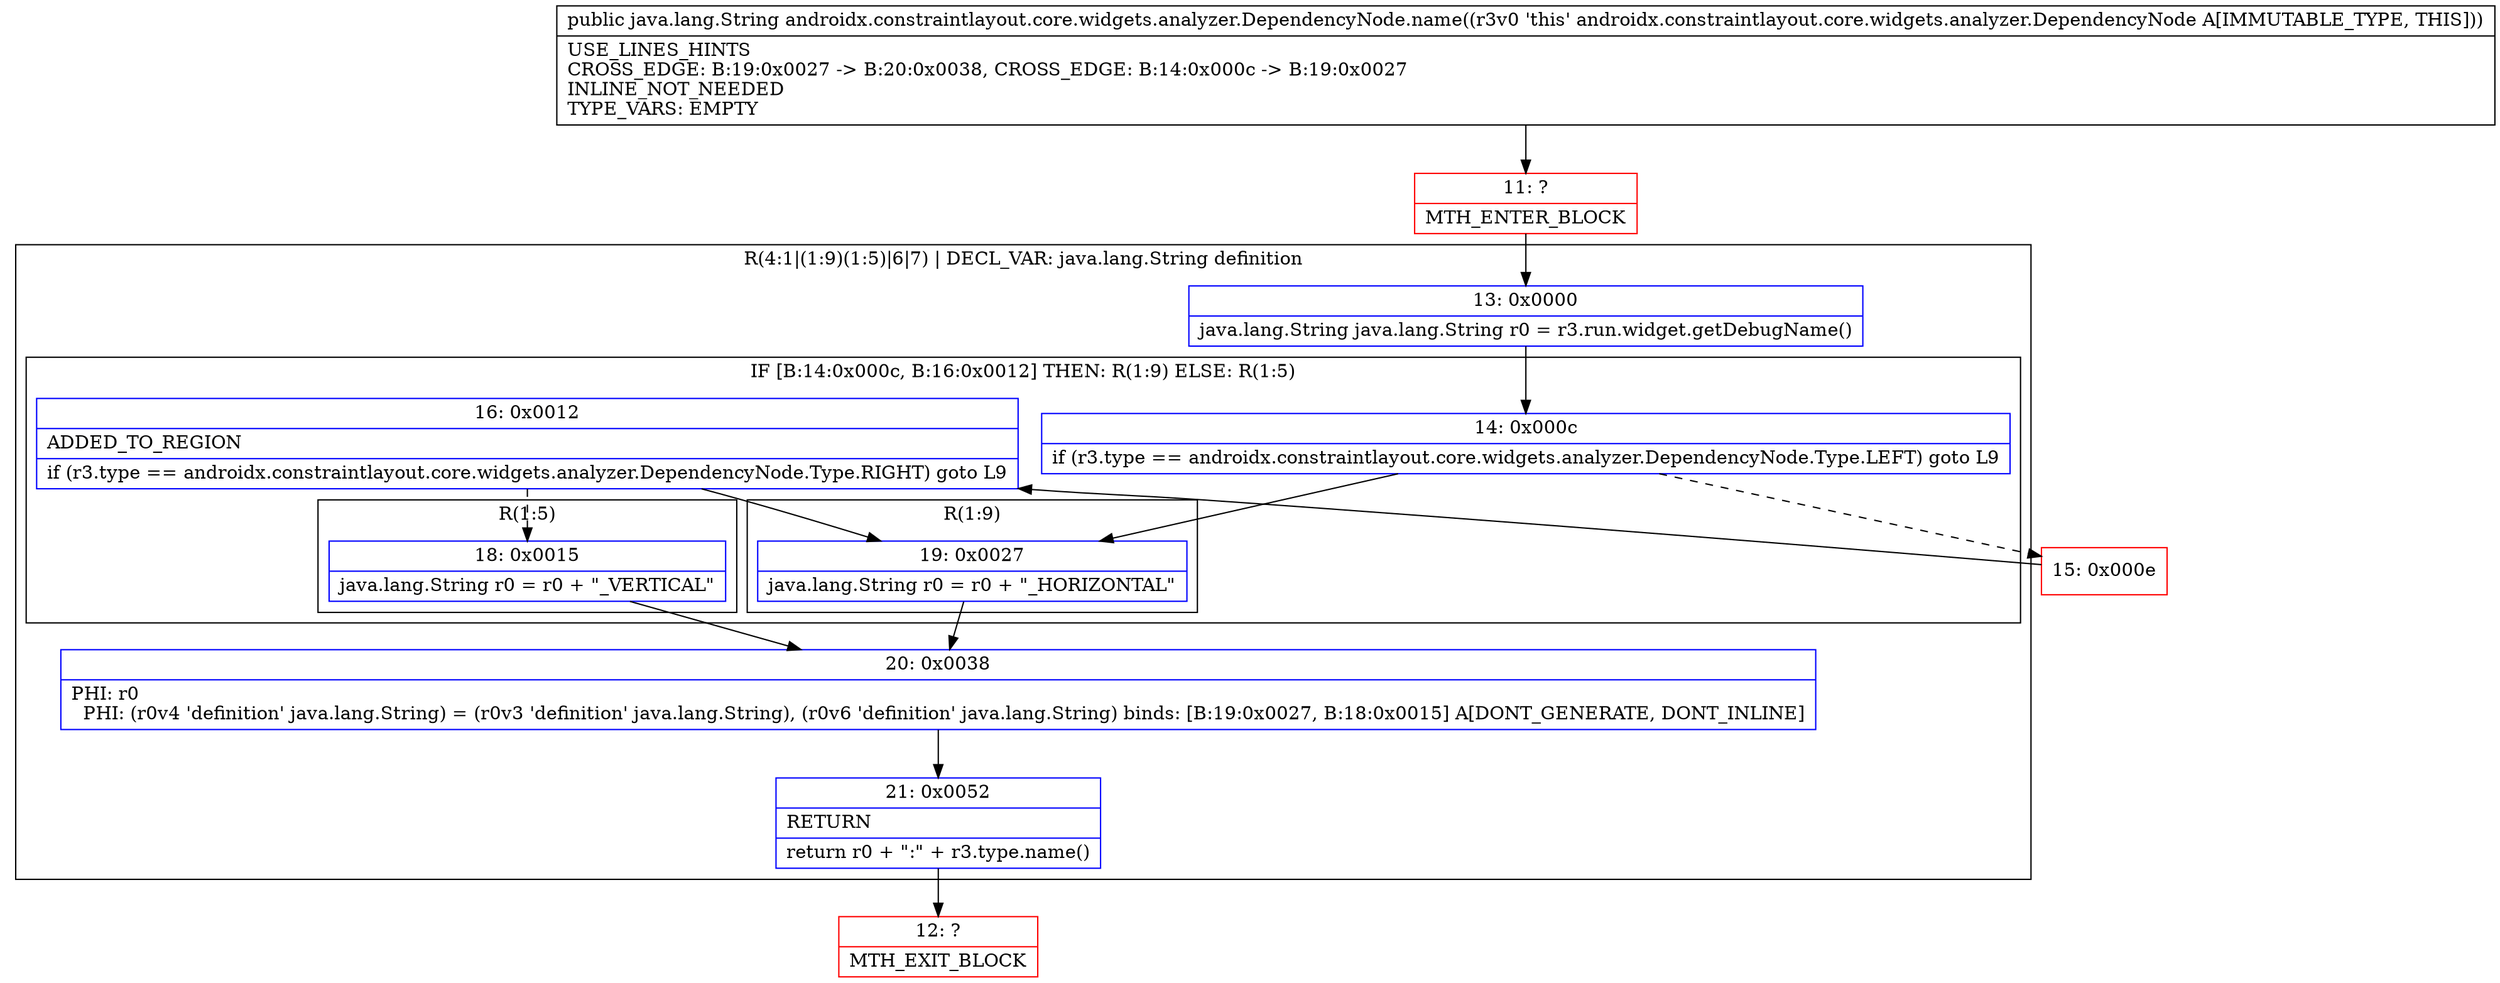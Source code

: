 digraph "CFG forandroidx.constraintlayout.core.widgets.analyzer.DependencyNode.name()Ljava\/lang\/String;" {
subgraph cluster_Region_510435794 {
label = "R(4:1|(1:9)(1:5)|6|7) | DECL_VAR: java.lang.String definition\l";
node [shape=record,color=blue];
Node_13 [shape=record,label="{13\:\ 0x0000|java.lang.String java.lang.String r0 = r3.run.widget.getDebugName()\l}"];
subgraph cluster_IfRegion_1734369853 {
label = "IF [B:14:0x000c, B:16:0x0012] THEN: R(1:9) ELSE: R(1:5)";
node [shape=record,color=blue];
Node_14 [shape=record,label="{14\:\ 0x000c|if (r3.type == androidx.constraintlayout.core.widgets.analyzer.DependencyNode.Type.LEFT) goto L9\l}"];
Node_16 [shape=record,label="{16\:\ 0x0012|ADDED_TO_REGION\l|if (r3.type == androidx.constraintlayout.core.widgets.analyzer.DependencyNode.Type.RIGHT) goto L9\l}"];
subgraph cluster_Region_214888270 {
label = "R(1:9)";
node [shape=record,color=blue];
Node_19 [shape=record,label="{19\:\ 0x0027|java.lang.String r0 = r0 + \"_HORIZONTAL\"\l}"];
}
subgraph cluster_Region_2012594216 {
label = "R(1:5)";
node [shape=record,color=blue];
Node_18 [shape=record,label="{18\:\ 0x0015|java.lang.String r0 = r0 + \"_VERTICAL\"\l}"];
}
}
Node_20 [shape=record,label="{20\:\ 0x0038|PHI: r0 \l  PHI: (r0v4 'definition' java.lang.String) = (r0v3 'definition' java.lang.String), (r0v6 'definition' java.lang.String) binds: [B:19:0x0027, B:18:0x0015] A[DONT_GENERATE, DONT_INLINE]\l}"];
Node_21 [shape=record,label="{21\:\ 0x0052|RETURN\l|return r0 + \":\" + r3.type.name()\l}"];
}
Node_11 [shape=record,color=red,label="{11\:\ ?|MTH_ENTER_BLOCK\l}"];
Node_15 [shape=record,color=red,label="{15\:\ 0x000e}"];
Node_12 [shape=record,color=red,label="{12\:\ ?|MTH_EXIT_BLOCK\l}"];
MethodNode[shape=record,label="{public java.lang.String androidx.constraintlayout.core.widgets.analyzer.DependencyNode.name((r3v0 'this' androidx.constraintlayout.core.widgets.analyzer.DependencyNode A[IMMUTABLE_TYPE, THIS]))  | USE_LINES_HINTS\lCROSS_EDGE: B:19:0x0027 \-\> B:20:0x0038, CROSS_EDGE: B:14:0x000c \-\> B:19:0x0027\lINLINE_NOT_NEEDED\lTYPE_VARS: EMPTY\l}"];
MethodNode -> Node_11;Node_13 -> Node_14;
Node_14 -> Node_15[style=dashed];
Node_14 -> Node_19;
Node_16 -> Node_18[style=dashed];
Node_16 -> Node_19;
Node_19 -> Node_20;
Node_18 -> Node_20;
Node_20 -> Node_21;
Node_21 -> Node_12;
Node_11 -> Node_13;
Node_15 -> Node_16;
}

